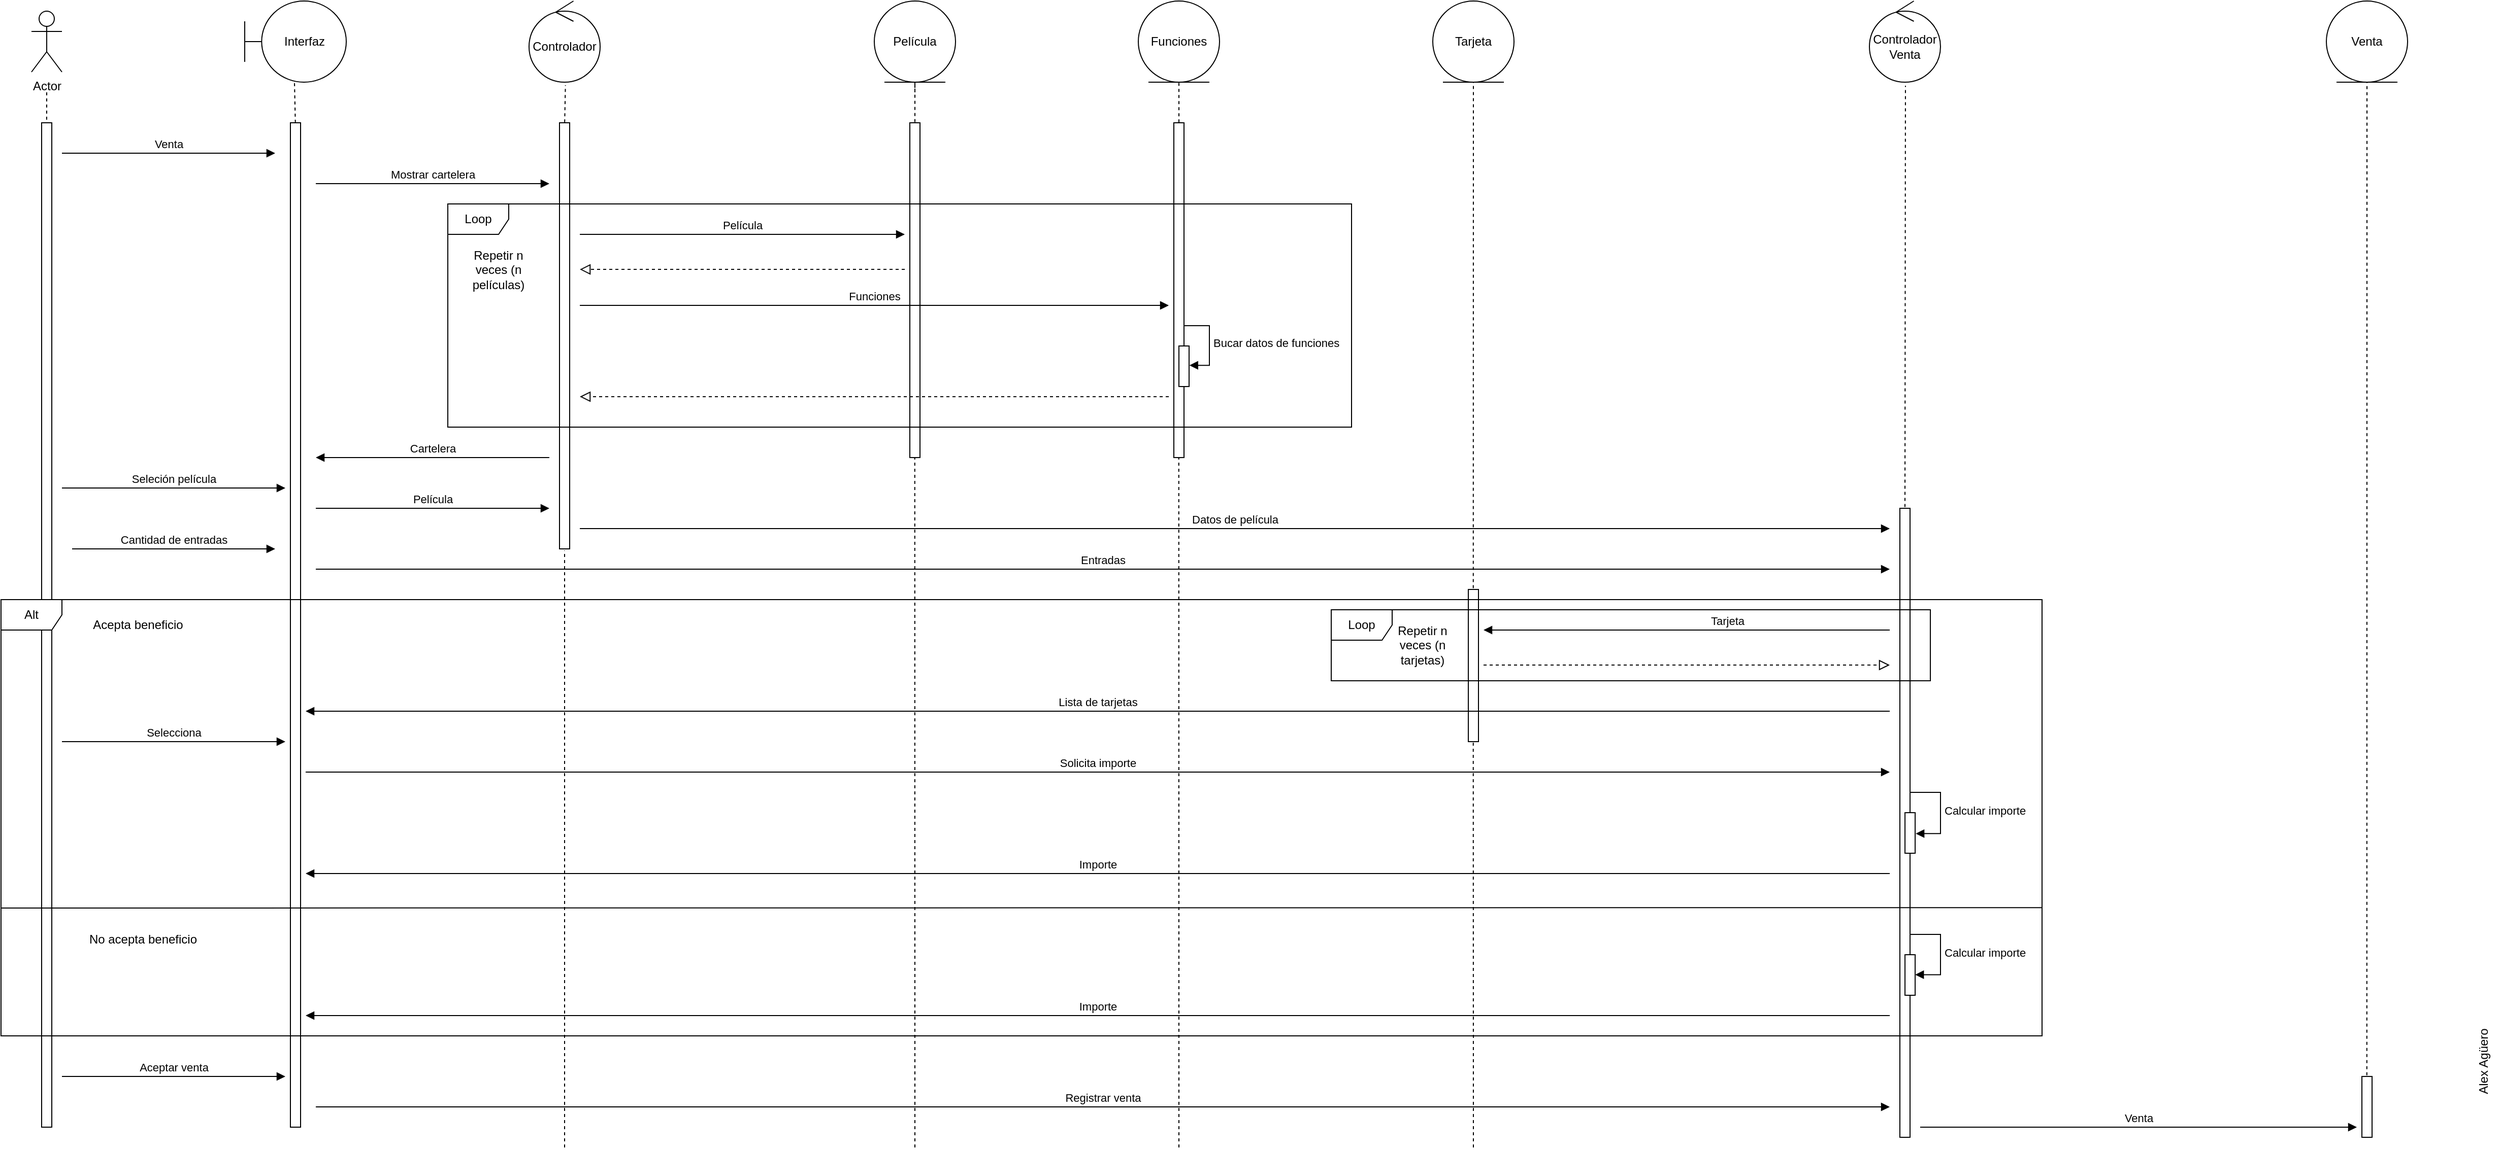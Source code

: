 <mxfile version="16.5.1" type="device"><diagram id="fKnxh8So_wsKWOD0eSvf" name="Página-1"><mxGraphModel dx="1929" dy="1211" grid="1" gridSize="10" guides="1" tooltips="1" connect="1" arrows="1" fold="1" page="1" pageScale="1" pageWidth="827" pageHeight="1169" math="0" shadow="0"><root><mxCell id="0"/><mxCell id="1" parent="0"/><mxCell id="quc0oscFewnppMMmIKdq-2" value="Actor" style="shape=umlActor;verticalLabelPosition=bottom;verticalAlign=top;html=1;" parent="1" vertex="1"><mxGeometry x="40" y="40" width="30" height="60" as="geometry"/></mxCell><mxCell id="quc0oscFewnppMMmIKdq-3" value="Interfaz" style="shape=umlBoundary;whiteSpace=wrap;html=1;" parent="1" vertex="1"><mxGeometry x="250" y="30" width="100" height="80" as="geometry"/></mxCell><mxCell id="quc0oscFewnppMMmIKdq-4" value="Controlador" style="ellipse;shape=umlControl;whiteSpace=wrap;html=1;" parent="1" vertex="1"><mxGeometry x="530" y="30" width="70" height="80" as="geometry"/></mxCell><mxCell id="quc0oscFewnppMMmIKdq-5" value="Película" style="ellipse;shape=umlEntity;whiteSpace=wrap;html=1;" parent="1" vertex="1"><mxGeometry x="870" y="30" width="80" height="80" as="geometry"/></mxCell><mxCell id="quc0oscFewnppMMmIKdq-6" value="Funciones" style="ellipse;shape=umlEntity;whiteSpace=wrap;html=1;" parent="1" vertex="1"><mxGeometry x="1130" y="30" width="80" height="80" as="geometry"/></mxCell><mxCell id="quc0oscFewnppMMmIKdq-7" value="Tarjeta" style="ellipse;shape=umlEntity;whiteSpace=wrap;html=1;" parent="1" vertex="1"><mxGeometry x="1420" y="30" width="80" height="80" as="geometry"/></mxCell><mxCell id="quc0oscFewnppMMmIKdq-8" value="" style="html=1;points=[];perimeter=orthogonalPerimeter;" parent="1" vertex="1"><mxGeometry x="50" y="150" width="10" height="990" as="geometry"/></mxCell><mxCell id="quc0oscFewnppMMmIKdq-9" value="" style="html=1;points=[];perimeter=orthogonalPerimeter;" parent="1" vertex="1"><mxGeometry x="295" y="150" width="10" height="990" as="geometry"/></mxCell><mxCell id="quc0oscFewnppMMmIKdq-10" value="" style="html=1;points=[];perimeter=orthogonalPerimeter;" parent="1" vertex="1"><mxGeometry x="560" y="150" width="10" height="420" as="geometry"/></mxCell><mxCell id="quc0oscFewnppMMmIKdq-11" value="Venta" style="html=1;verticalAlign=bottom;endArrow=block;rounded=0;" parent="1" edge="1"><mxGeometry width="80" relative="1" as="geometry"><mxPoint x="70" y="180" as="sourcePoint"/><mxPoint x="280" y="180" as="targetPoint"/></mxGeometry></mxCell><mxCell id="quc0oscFewnppMMmIKdq-12" value="Mostrar cartelera" style="html=1;verticalAlign=bottom;endArrow=block;rounded=0;" parent="1" edge="1"><mxGeometry width="80" relative="1" as="geometry"><mxPoint x="320" y="210" as="sourcePoint"/><mxPoint x="550" y="210" as="targetPoint"/></mxGeometry></mxCell><mxCell id="quc0oscFewnppMMmIKdq-13" value="" style="html=1;points=[];perimeter=orthogonalPerimeter;" parent="1" vertex="1"><mxGeometry x="905" y="150" width="10" height="330" as="geometry"/></mxCell><mxCell id="quc0oscFewnppMMmIKdq-14" value="Película" style="html=1;verticalAlign=bottom;endArrow=block;rounded=0;" parent="1" edge="1"><mxGeometry width="80" relative="1" as="geometry"><mxPoint x="580" y="260" as="sourcePoint"/><mxPoint x="900" y="260" as="targetPoint"/></mxGeometry></mxCell><mxCell id="quc0oscFewnppMMmIKdq-15" value="" style="html=1;verticalAlign=bottom;endArrow=block;dashed=1;endSize=8;rounded=0;endFill=0;" parent="1" edge="1"><mxGeometry relative="1" as="geometry"><mxPoint x="900" y="294.52" as="sourcePoint"/><mxPoint x="580" y="294.52" as="targetPoint"/></mxGeometry></mxCell><mxCell id="quc0oscFewnppMMmIKdq-17" value="" style="html=1;points=[];perimeter=orthogonalPerimeter;" parent="1" vertex="1"><mxGeometry x="1165" y="150" width="10" height="330" as="geometry"/></mxCell><mxCell id="quc0oscFewnppMMmIKdq-20" value="Funciones" style="html=1;verticalAlign=bottom;endArrow=block;rounded=0;" parent="1" edge="1"><mxGeometry width="80" relative="1" as="geometry"><mxPoint x="580" y="330" as="sourcePoint"/><mxPoint x="1160" y="330" as="targetPoint"/></mxGeometry></mxCell><mxCell id="quc0oscFewnppMMmIKdq-21" value="" style="html=1;points=[];perimeter=orthogonalPerimeter;" parent="1" vertex="1"><mxGeometry x="1170" y="370" width="10" height="40" as="geometry"/></mxCell><mxCell id="quc0oscFewnppMMmIKdq-22" value="Bucar datos de funciones" style="edgeStyle=orthogonalEdgeStyle;html=1;align=left;spacingLeft=2;endArrow=block;rounded=0;entryX=1.039;entryY=0.478;entryDx=0;entryDy=0;entryPerimeter=0;" parent="1" target="quc0oscFewnppMMmIKdq-21" edge="1"><mxGeometry relative="1" as="geometry"><mxPoint x="1175" y="350" as="sourcePoint"/><Array as="points"><mxPoint x="1200" y="350"/><mxPoint x="1200" y="389"/></Array></mxGeometry></mxCell><mxCell id="quc0oscFewnppMMmIKdq-23" value="" style="html=1;verticalAlign=bottom;endArrow=block;dashed=1;endSize=8;rounded=0;endFill=0;" parent="1" edge="1"><mxGeometry relative="1" as="geometry"><mxPoint x="1160" y="420" as="sourcePoint"/><mxPoint x="580" y="420" as="targetPoint"/></mxGeometry></mxCell><mxCell id="quc0oscFewnppMMmIKdq-24" value="Loop" style="shape=umlFrame;whiteSpace=wrap;html=1;" parent="1" vertex="1"><mxGeometry x="450" y="230" width="890" height="220" as="geometry"/></mxCell><mxCell id="quc0oscFewnppMMmIKdq-25" value="Repetir n veces (n películas)" style="text;html=1;strokeColor=none;fillColor=none;align=center;verticalAlign=middle;whiteSpace=wrap;rounded=0;" parent="1" vertex="1"><mxGeometry x="470" y="280" width="60" height="30" as="geometry"/></mxCell><mxCell id="quc0oscFewnppMMmIKdq-27" value="Cartelera" style="html=1;verticalAlign=bottom;endArrow=block;rounded=0;" parent="1" edge="1"><mxGeometry width="80" relative="1" as="geometry"><mxPoint x="550" y="480" as="sourcePoint"/><mxPoint x="320" y="480" as="targetPoint"/></mxGeometry></mxCell><mxCell id="quc0oscFewnppMMmIKdq-28" value="Venta" style="ellipse;shape=umlEntity;whiteSpace=wrap;html=1;" parent="1" vertex="1"><mxGeometry x="2300" y="30" width="80" height="80" as="geometry"/></mxCell><mxCell id="quc0oscFewnppMMmIKdq-29" value="Controlador Venta" style="ellipse;shape=umlControl;whiteSpace=wrap;html=1;" parent="1" vertex="1"><mxGeometry x="1850" y="30" width="70" height="80" as="geometry"/></mxCell><mxCell id="quc0oscFewnppMMmIKdq-31" value="Seleción película" style="html=1;verticalAlign=bottom;endArrow=block;rounded=0;" parent="1" edge="1"><mxGeometry width="80" relative="1" as="geometry"><mxPoint x="70" y="510" as="sourcePoint"/><mxPoint x="290" y="510" as="targetPoint"/></mxGeometry></mxCell><mxCell id="quc0oscFewnppMMmIKdq-32" value="Cantidad de entradas" style="html=1;verticalAlign=bottom;endArrow=block;rounded=0;" parent="1" edge="1"><mxGeometry width="80" relative="1" as="geometry"><mxPoint x="80" y="570" as="sourcePoint"/><mxPoint x="280" y="570" as="targetPoint"/></mxGeometry></mxCell><mxCell id="quc0oscFewnppMMmIKdq-33" value="Película" style="html=1;verticalAlign=bottom;endArrow=block;rounded=0;" parent="1" edge="1"><mxGeometry width="80" relative="1" as="geometry"><mxPoint x="320" y="530" as="sourcePoint"/><mxPoint x="550" y="530" as="targetPoint"/></mxGeometry></mxCell><mxCell id="quc0oscFewnppMMmIKdq-34" value="" style="html=1;points=[];perimeter=orthogonalPerimeter;" parent="1" vertex="1"><mxGeometry x="1880" y="530" width="10" height="620" as="geometry"/></mxCell><mxCell id="quc0oscFewnppMMmIKdq-35" value="" style="html=1;points=[];perimeter=orthogonalPerimeter;" parent="1" vertex="1"><mxGeometry x="2335" y="1090" width="10" height="60" as="geometry"/></mxCell><mxCell id="quc0oscFewnppMMmIKdq-36" value="" style="html=1;points=[];perimeter=orthogonalPerimeter;" parent="1" vertex="1"><mxGeometry x="1455" y="610" width="10" height="150" as="geometry"/></mxCell><mxCell id="quc0oscFewnppMMmIKdq-37" value="Datos de película" style="html=1;verticalAlign=bottom;endArrow=block;rounded=0;" parent="1" edge="1"><mxGeometry width="80" relative="1" as="geometry"><mxPoint x="580" y="550" as="sourcePoint"/><mxPoint x="1870" y="550" as="targetPoint"/></mxGeometry></mxCell><mxCell id="quc0oscFewnppMMmIKdq-39" value="Entradas" style="html=1;verticalAlign=bottom;endArrow=block;rounded=0;" parent="1" edge="1"><mxGeometry width="80" relative="1" as="geometry"><mxPoint x="320" y="590" as="sourcePoint"/><mxPoint x="1870" y="590" as="targetPoint"/></mxGeometry></mxCell><mxCell id="quc0oscFewnppMMmIKdq-40" value="Tarjeta" style="html=1;verticalAlign=bottom;endArrow=block;rounded=0;" parent="1" edge="1"><mxGeometry x="-0.2" width="80" relative="1" as="geometry"><mxPoint x="1870" y="650" as="sourcePoint"/><mxPoint x="1470" y="650" as="targetPoint"/><mxPoint as="offset"/></mxGeometry></mxCell><mxCell id="quc0oscFewnppMMmIKdq-41" value="" style="html=1;verticalAlign=bottom;endArrow=block;dashed=1;endSize=8;rounded=0;endFill=0;" parent="1" edge="1"><mxGeometry relative="1" as="geometry"><mxPoint x="1470" y="684.5" as="sourcePoint"/><mxPoint x="1870" y="684.5" as="targetPoint"/></mxGeometry></mxCell><mxCell id="quc0oscFewnppMMmIKdq-42" value="Loop" style="shape=umlFrame;whiteSpace=wrap;html=1;" parent="1" vertex="1"><mxGeometry x="1320" y="630" width="590" height="70" as="geometry"/></mxCell><mxCell id="quc0oscFewnppMMmIKdq-43" value="Repetir n veces (n tarjetas)" style="text;html=1;strokeColor=none;fillColor=none;align=center;verticalAlign=middle;whiteSpace=wrap;rounded=0;" parent="1" vertex="1"><mxGeometry x="1380" y="650" width="60" height="30" as="geometry"/></mxCell><mxCell id="quc0oscFewnppMMmIKdq-45" value="Lista de tarjetas" style="html=1;verticalAlign=bottom;endArrow=block;rounded=0;" parent="1" edge="1"><mxGeometry width="80" relative="1" as="geometry"><mxPoint x="1870" y="730" as="sourcePoint"/><mxPoint x="310" y="730" as="targetPoint"/></mxGeometry></mxCell><mxCell id="quc0oscFewnppMMmIKdq-47" value="Selecciona" style="html=1;verticalAlign=bottom;endArrow=block;rounded=0;" parent="1" edge="1"><mxGeometry width="80" relative="1" as="geometry"><mxPoint x="70" y="760" as="sourcePoint"/><mxPoint x="290" y="760" as="targetPoint"/></mxGeometry></mxCell><mxCell id="quc0oscFewnppMMmIKdq-48" value="Solicita importe" style="html=1;verticalAlign=bottom;endArrow=block;rounded=0;" parent="1" edge="1"><mxGeometry width="80" relative="1" as="geometry"><mxPoint x="310" y="790" as="sourcePoint"/><mxPoint x="1870" y="790" as="targetPoint"/></mxGeometry></mxCell><mxCell id="quc0oscFewnppMMmIKdq-49" value="" style="html=1;points=[];perimeter=orthogonalPerimeter;" parent="1" vertex="1"><mxGeometry x="1885.03" y="830" width="10" height="40" as="geometry"/></mxCell><mxCell id="quc0oscFewnppMMmIKdq-50" value="Calcular importe" style="edgeStyle=orthogonalEdgeStyle;html=1;align=left;spacingLeft=2;endArrow=block;rounded=0;entryX=1.052;entryY=0.516;entryDx=0;entryDy=0;entryPerimeter=0;" parent="1" target="quc0oscFewnppMMmIKdq-49" edge="1"><mxGeometry relative="1" as="geometry"><mxPoint x="1890.03" y="810" as="sourcePoint"/><Array as="points"><mxPoint x="1920" y="810"/><mxPoint x="1920" y="851"/></Array></mxGeometry></mxCell><mxCell id="quc0oscFewnppMMmIKdq-51" value="Importe" style="html=1;verticalAlign=bottom;endArrow=block;rounded=0;" parent="1" edge="1"><mxGeometry width="80" relative="1" as="geometry"><mxPoint x="1870" y="890" as="sourcePoint"/><mxPoint x="310" y="890" as="targetPoint"/></mxGeometry></mxCell><mxCell id="quc0oscFewnppMMmIKdq-55" value="" style="html=1;points=[];perimeter=orthogonalPerimeter;" parent="1" vertex="1"><mxGeometry x="1885.03" y="970" width="10" height="40" as="geometry"/></mxCell><mxCell id="quc0oscFewnppMMmIKdq-56" value="Calcular importe" style="edgeStyle=orthogonalEdgeStyle;html=1;align=left;spacingLeft=2;endArrow=block;rounded=0;entryX=1.006;entryY=0.493;entryDx=0;entryDy=0;entryPerimeter=0;" parent="1" target="quc0oscFewnppMMmIKdq-55" edge="1"><mxGeometry relative="1" as="geometry"><mxPoint x="1890.03" y="950" as="sourcePoint"/><Array as="points"><mxPoint x="1920" y="950"/><mxPoint x="1920" y="990"/></Array></mxGeometry></mxCell><mxCell id="quc0oscFewnppMMmIKdq-57" value="Importe" style="html=1;verticalAlign=bottom;endArrow=block;rounded=0;" parent="1" edge="1"><mxGeometry width="80" relative="1" as="geometry"><mxPoint x="1870" y="1030" as="sourcePoint"/><mxPoint x="310" y="1030" as="targetPoint"/></mxGeometry></mxCell><mxCell id="quc0oscFewnppMMmIKdq-58" value="Alt" style="shape=umlFrame;whiteSpace=wrap;html=1;" parent="1" vertex="1"><mxGeometry x="10" y="620" width="2010" height="430" as="geometry"/></mxCell><mxCell id="quc0oscFewnppMMmIKdq-60" value="" style="endArrow=none;dashed=1;html=1;rounded=0;entryX=0.486;entryY=0.997;entryDx=0;entryDy=0;entryPerimeter=0;" parent="1" target="quc0oscFewnppMMmIKdq-36" edge="1"><mxGeometry width="50" height="50" relative="1" as="geometry"><mxPoint x="1460" y="1160" as="sourcePoint"/><mxPoint x="1500" y="820" as="targetPoint"/></mxGeometry></mxCell><mxCell id="quc0oscFewnppMMmIKdq-62" value="Aceptar venta" style="html=1;verticalAlign=bottom;endArrow=block;rounded=0;" parent="1" edge="1"><mxGeometry width="80" relative="1" as="geometry"><mxPoint x="70" y="1090" as="sourcePoint"/><mxPoint x="290" y="1090" as="targetPoint"/></mxGeometry></mxCell><mxCell id="quc0oscFewnppMMmIKdq-63" value="Registrar venta" style="html=1;verticalAlign=bottom;endArrow=block;rounded=0;" parent="1" edge="1"><mxGeometry width="80" relative="1" as="geometry"><mxPoint x="320" y="1120" as="sourcePoint"/><mxPoint x="1870" y="1120" as="targetPoint"/></mxGeometry></mxCell><mxCell id="quc0oscFewnppMMmIKdq-64" value="Venta" style="html=1;verticalAlign=bottom;endArrow=block;rounded=0;" parent="1" edge="1"><mxGeometry width="80" relative="1" as="geometry"><mxPoint x="1900" y="1140" as="sourcePoint"/><mxPoint x="2330" y="1140" as="targetPoint"/></mxGeometry></mxCell><mxCell id="quc0oscFewnppMMmIKdq-65" value="" style="endArrow=none;dashed=1;html=1;rounded=0;entryX=0.494;entryY=0;entryDx=0;entryDy=0;entryPerimeter=0;" parent="1" target="quc0oscFewnppMMmIKdq-8" edge="1"><mxGeometry width="50" height="50" relative="1" as="geometry"><mxPoint x="55" y="120" as="sourcePoint"/><mxPoint x="190" y="90" as="targetPoint"/></mxGeometry></mxCell><mxCell id="quc0oscFewnppMMmIKdq-66" value="" style="endArrow=none;dashed=1;html=1;rounded=0;exitX=0.487;exitY=0;exitDx=0;exitDy=0;exitPerimeter=0;entryX=0.49;entryY=1.002;entryDx=0;entryDy=0;entryPerimeter=0;" parent="1" source="quc0oscFewnppMMmIKdq-9" target="quc0oscFewnppMMmIKdq-3" edge="1"><mxGeometry width="50" height="50" relative="1" as="geometry"><mxPoint x="350" y="170" as="sourcePoint"/><mxPoint x="300" y="120" as="targetPoint"/></mxGeometry></mxCell><mxCell id="quc0oscFewnppMMmIKdq-67" value="" style="endArrow=none;dashed=1;html=1;rounded=0;exitX=0.509;exitY=-0.001;exitDx=0;exitDy=0;exitPerimeter=0;entryX=0.512;entryY=1.038;entryDx=0;entryDy=0;entryPerimeter=0;" parent="1" source="quc0oscFewnppMMmIKdq-10" target="quc0oscFewnppMMmIKdq-4" edge="1"><mxGeometry width="50" height="50" relative="1" as="geometry"><mxPoint x="560" y="190" as="sourcePoint"/><mxPoint x="565" y="120" as="targetPoint"/></mxGeometry></mxCell><mxCell id="quc0oscFewnppMMmIKdq-68" value="" style="endArrow=none;dashed=1;html=1;rounded=0;exitX=0.501;exitY=-0.002;exitDx=0;exitDy=0;exitPerimeter=0;" parent="1" source="quc0oscFewnppMMmIKdq-13" edge="1"><mxGeometry width="50" height="50" relative="1" as="geometry"><mxPoint x="930" y="170" as="sourcePoint"/><mxPoint x="910" y="120" as="targetPoint"/><Array as="points"><mxPoint x="910" y="110"/></Array></mxGeometry></mxCell><mxCell id="quc0oscFewnppMMmIKdq-69" value="" style="endArrow=none;dashed=1;html=1;rounded=0;exitX=0.501;exitY=-0.001;exitDx=0;exitDy=0;exitPerimeter=0;entryX=0.5;entryY=1;entryDx=0;entryDy=0;" parent="1" source="quc0oscFewnppMMmIKdq-17" target="quc0oscFewnppMMmIKdq-6" edge="1"><mxGeometry width="50" height="50" relative="1" as="geometry"><mxPoint x="1160" y="180" as="sourcePoint"/><mxPoint x="1170" y="120" as="targetPoint"/></mxGeometry></mxCell><mxCell id="quc0oscFewnppMMmIKdq-70" value="" style="endArrow=none;dashed=1;html=1;rounded=0;exitX=0.488;exitY=-0.008;exitDx=0;exitDy=0;exitPerimeter=0;" parent="1" source="quc0oscFewnppMMmIKdq-36" target="quc0oscFewnppMMmIKdq-7" edge="1"><mxGeometry width="50" height="50" relative="1" as="geometry"><mxPoint x="1470" y="550" as="sourcePoint"/><mxPoint x="1520" y="500" as="targetPoint"/></mxGeometry></mxCell><mxCell id="quc0oscFewnppMMmIKdq-71" value="" style="endArrow=none;dashed=1;html=1;rounded=0;exitX=0.5;exitY=-0.002;exitDx=0;exitDy=0;exitPerimeter=0;entryX=0.507;entryY=1.044;entryDx=0;entryDy=0;entryPerimeter=0;" parent="1" source="quc0oscFewnppMMmIKdq-34" target="quc0oscFewnppMMmIKdq-29" edge="1"><mxGeometry width="50" height="50" relative="1" as="geometry"><mxPoint x="1950" y="570" as="sourcePoint"/><mxPoint x="2000" y="520" as="targetPoint"/></mxGeometry></mxCell><mxCell id="quc0oscFewnppMMmIKdq-72" value="" style="endArrow=none;dashed=1;html=1;rounded=0;exitX=0.488;exitY=-0.019;exitDx=0;exitDy=0;exitPerimeter=0;entryX=0.5;entryY=1;entryDx=0;entryDy=0;" parent="1" source="quc0oscFewnppMMmIKdq-35" target="quc0oscFewnppMMmIKdq-28" edge="1"><mxGeometry width="50" height="50" relative="1" as="geometry"><mxPoint x="2400" y="1110" as="sourcePoint"/><mxPoint x="2450" y="1060" as="targetPoint"/></mxGeometry></mxCell><mxCell id="quc0oscFewnppMMmIKdq-73" value="" style="endArrow=none;dashed=1;html=1;rounded=0;entryX=0.5;entryY=1.004;entryDx=0;entryDy=0;entryPerimeter=0;" parent="1" target="quc0oscFewnppMMmIKdq-10" edge="1"><mxGeometry width="50" height="50" relative="1" as="geometry"><mxPoint x="565" y="1160" as="sourcePoint"/><mxPoint x="670" y="540" as="targetPoint"/></mxGeometry></mxCell><mxCell id="quc0oscFewnppMMmIKdq-74" value="" style="endArrow=none;dashed=1;html=1;rounded=0;entryX=0.488;entryY=1.001;entryDx=0;entryDy=0;entryPerimeter=0;" parent="1" target="quc0oscFewnppMMmIKdq-13" edge="1"><mxGeometry width="50" height="50" relative="1" as="geometry"><mxPoint x="910" y="1160" as="sourcePoint"/><mxPoint x="920" y="500" as="targetPoint"/></mxGeometry></mxCell><mxCell id="quc0oscFewnppMMmIKdq-75" value="" style="endArrow=none;dashed=1;html=1;rounded=0;entryX=0.488;entryY=1.001;entryDx=0;entryDy=0;entryPerimeter=0;" parent="1" target="quc0oscFewnppMMmIKdq-17" edge="1"><mxGeometry width="50" height="50" relative="1" as="geometry"><mxPoint x="1170" y="1160" as="sourcePoint"/><mxPoint x="1210" y="500" as="targetPoint"/></mxGeometry></mxCell><mxCell id="quc0oscFewnppMMmIKdq-76" value="" style="endArrow=none;html=1;rounded=0;entryX=1;entryY=0.706;entryDx=0;entryDy=0;entryPerimeter=0;" parent="1" target="quc0oscFewnppMMmIKdq-58" edge="1"><mxGeometry width="50" height="50" relative="1" as="geometry"><mxPoint x="10" y="924" as="sourcePoint"/><mxPoint x="980" y="930" as="targetPoint"/></mxGeometry></mxCell><mxCell id="quc0oscFewnppMMmIKdq-77" value="Acepta beneficio" style="text;html=1;strokeColor=none;fillColor=none;align=center;verticalAlign=middle;whiteSpace=wrap;rounded=0;" parent="1" vertex="1"><mxGeometry x="80" y="630" width="130" height="30" as="geometry"/></mxCell><mxCell id="quc0oscFewnppMMmIKdq-78" value="No acepta beneficio" style="text;html=1;strokeColor=none;fillColor=none;align=center;verticalAlign=middle;whiteSpace=wrap;rounded=0;" parent="1" vertex="1"><mxGeometry x="90" y="940" width="120" height="30" as="geometry"/></mxCell><mxCell id="quc0oscFewnppMMmIKdq-79" value="Alex Agüero" style="text;html=1;strokeColor=none;fillColor=none;align=center;verticalAlign=middle;whiteSpace=wrap;rounded=0;rotation=-90;" parent="1" vertex="1"><mxGeometry x="2380" y="1060" width="150" height="30" as="geometry"/></mxCell></root></mxGraphModel></diagram></mxfile>
